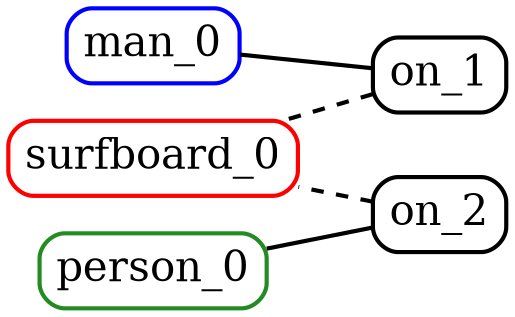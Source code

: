 digraph {
	rankdir=RL
	man_0 [label=man_0 color=blue fontsize=20 penwidth=2 shape=box style=rounded]
	surfboard_0 [label=surfboard_0 color=red fontsize=20 penwidth=2 shape=box style=rounded]
	person_0 [label=person_0 color=forestgreen fontsize=20 penwidth=2 shape=box style=rounded]
	on_1 [label=on_1 fontsize=20 penwidth=2 shape=box style=rounded]
	on_1 -> man_0 [arrowhead=none constraint=true penwidth=2]
	on_1 -> surfboard_0 [arrowhead=none constraint=true penwidth=2 style=dashed]
	on_2 [label=on_2 fontsize=20 penwidth=2 shape=box style=rounded]
	on_2 -> person_0 [arrowhead=none constraint=true penwidth=2]
	on_2 -> surfboard_0 [arrowhead=none constraint=true penwidth=2 style=dashed]
}
